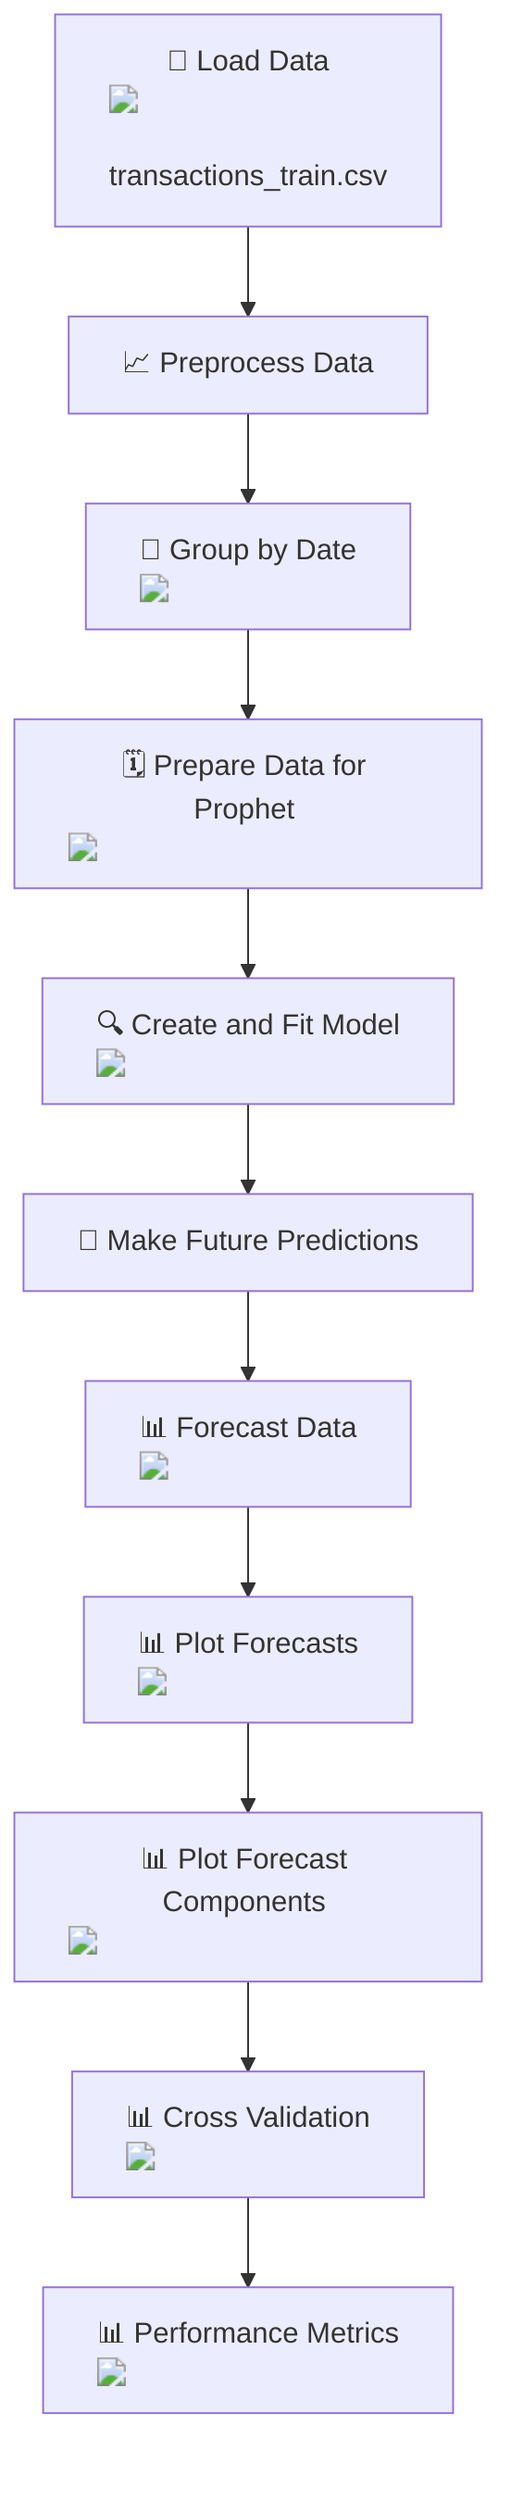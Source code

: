 flowchart TD
    A["📂 Load Data <img src='file.svg'/> <br/> transactions_train.csv"] --> B["📈 Preprocess Data"]
    B --> C["📝 Group by Date <img src='table.svg'/>"]
    C --> D["🗓️ Prepare Data for Prophet <img src='column_split.svg'/>"]
    D --> E["🔍 Create and Fit Model <img src='brain.svg'/>"]
    E --> F["🔮 Make Future Predictions"]
    F --> G["📊 Forecast Data <img src='table.svg'/>"]
    G --> H["📊 Plot Forecasts <img src='lineplot_template.svg'/>"]
    H --> I["📊 Plot Forecast Components <img src='lineplot_template.svg'/>"]
    I --> J["📊 Cross Validation <img src='table.svg'/>"]
    J --> K["📊 Performance Metrics <img src='barplot_template.svg'/>"]